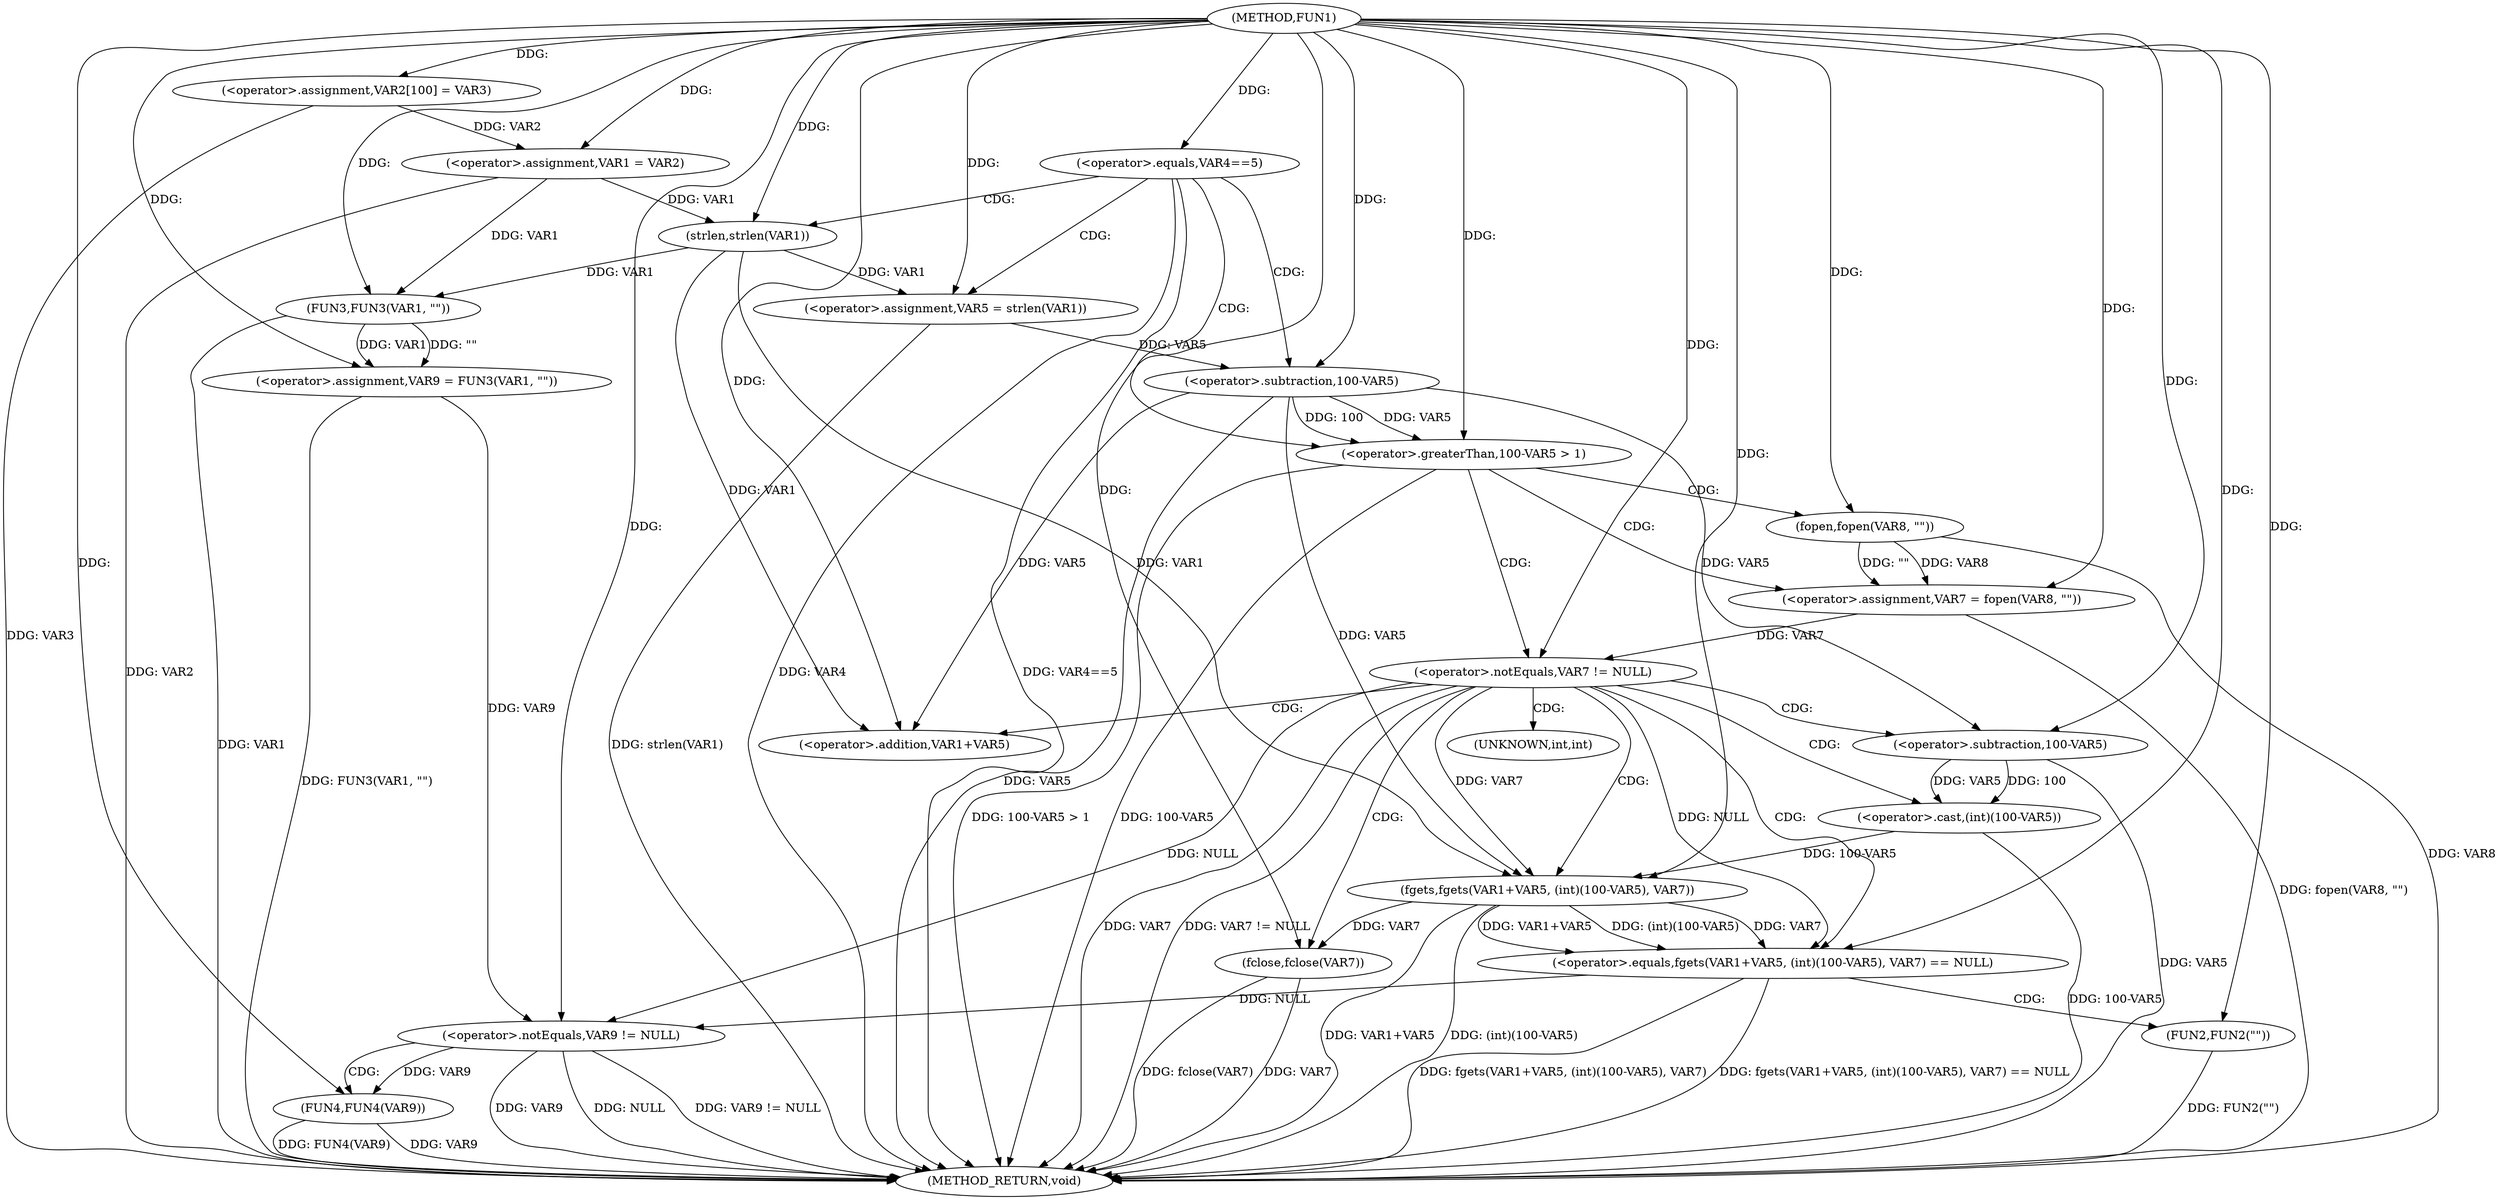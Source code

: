 digraph FUN1 {  
"1000100" [label = "(METHOD,FUN1)" ]
"1000171" [label = "(METHOD_RETURN,void)" ]
"1000104" [label = "(<operator>.assignment,VAR2[100] = VAR3)" ]
"1000107" [label = "(<operator>.assignment,VAR1 = VAR2)" ]
"1000111" [label = "(<operator>.equals,VAR4==5)" ]
"1000117" [label = "(<operator>.assignment,VAR5 = strlen(VAR1))" ]
"1000119" [label = "(strlen,strlen(VAR1))" ]
"1000123" [label = "(<operator>.greaterThan,100-VAR5 > 1)" ]
"1000124" [label = "(<operator>.subtraction,100-VAR5)" ]
"1000129" [label = "(<operator>.assignment,VAR7 = fopen(VAR8, \"\"))" ]
"1000131" [label = "(fopen,fopen(VAR8, \"\"))" ]
"1000135" [label = "(<operator>.notEquals,VAR7 != NULL)" ]
"1000140" [label = "(<operator>.equals,fgets(VAR1+VAR5, (int)(100-VAR5), VAR7) == NULL)" ]
"1000141" [label = "(fgets,fgets(VAR1+VAR5, (int)(100-VAR5), VAR7))" ]
"1000142" [label = "(<operator>.addition,VAR1+VAR5)" ]
"1000145" [label = "(<operator>.cast,(int)(100-VAR5))" ]
"1000147" [label = "(<operator>.subtraction,100-VAR5)" ]
"1000153" [label = "(FUN2,FUN2(\"\"))" ]
"1000155" [label = "(fclose,fclose(VAR7))" ]
"1000159" [label = "(<operator>.assignment,VAR9 = FUN3(VAR1, \"\"))" ]
"1000161" [label = "(FUN3,FUN3(VAR1, \"\"))" ]
"1000165" [label = "(<operator>.notEquals,VAR9 != NULL)" ]
"1000169" [label = "(FUN4,FUN4(VAR9))" ]
"1000146" [label = "(UNKNOWN,int,int)" ]
  "1000124" -> "1000171"  [ label = "DDG: VAR5"] 
  "1000141" -> "1000171"  [ label = "DDG: VAR1+VAR5"] 
  "1000169" -> "1000171"  [ label = "DDG: FUN4(VAR9)"] 
  "1000147" -> "1000171"  [ label = "DDG: VAR5"] 
  "1000153" -> "1000171"  [ label = "DDG: FUN2(\"\")"] 
  "1000111" -> "1000171"  [ label = "DDG: VAR4"] 
  "1000135" -> "1000171"  [ label = "DDG: VAR7 != NULL"] 
  "1000169" -> "1000171"  [ label = "DDG: VAR9"] 
  "1000155" -> "1000171"  [ label = "DDG: VAR7"] 
  "1000117" -> "1000171"  [ label = "DDG: strlen(VAR1)"] 
  "1000161" -> "1000171"  [ label = "DDG: VAR1"] 
  "1000123" -> "1000171"  [ label = "DDG: 100-VAR5 > 1"] 
  "1000131" -> "1000171"  [ label = "DDG: VAR8"] 
  "1000140" -> "1000171"  [ label = "DDG: fgets(VAR1+VAR5, (int)(100-VAR5), VAR7)"] 
  "1000165" -> "1000171"  [ label = "DDG: VAR9"] 
  "1000140" -> "1000171"  [ label = "DDG: fgets(VAR1+VAR5, (int)(100-VAR5), VAR7) == NULL"] 
  "1000155" -> "1000171"  [ label = "DDG: fclose(VAR7)"] 
  "1000165" -> "1000171"  [ label = "DDG: NULL"] 
  "1000135" -> "1000171"  [ label = "DDG: VAR7"] 
  "1000141" -> "1000171"  [ label = "DDG: (int)(100-VAR5)"] 
  "1000145" -> "1000171"  [ label = "DDG: 100-VAR5"] 
  "1000111" -> "1000171"  [ label = "DDG: VAR4==5"] 
  "1000159" -> "1000171"  [ label = "DDG: FUN3(VAR1, \"\")"] 
  "1000104" -> "1000171"  [ label = "DDG: VAR3"] 
  "1000107" -> "1000171"  [ label = "DDG: VAR2"] 
  "1000129" -> "1000171"  [ label = "DDG: fopen(VAR8, \"\")"] 
  "1000123" -> "1000171"  [ label = "DDG: 100-VAR5"] 
  "1000165" -> "1000171"  [ label = "DDG: VAR9 != NULL"] 
  "1000100" -> "1000104"  [ label = "DDG: "] 
  "1000104" -> "1000107"  [ label = "DDG: VAR2"] 
  "1000100" -> "1000107"  [ label = "DDG: "] 
  "1000100" -> "1000111"  [ label = "DDG: "] 
  "1000119" -> "1000117"  [ label = "DDG: VAR1"] 
  "1000100" -> "1000117"  [ label = "DDG: "] 
  "1000107" -> "1000119"  [ label = "DDG: VAR1"] 
  "1000100" -> "1000119"  [ label = "DDG: "] 
  "1000124" -> "1000123"  [ label = "DDG: 100"] 
  "1000124" -> "1000123"  [ label = "DDG: VAR5"] 
  "1000100" -> "1000124"  [ label = "DDG: "] 
  "1000117" -> "1000124"  [ label = "DDG: VAR5"] 
  "1000100" -> "1000123"  [ label = "DDG: "] 
  "1000131" -> "1000129"  [ label = "DDG: VAR8"] 
  "1000131" -> "1000129"  [ label = "DDG: \"\""] 
  "1000100" -> "1000129"  [ label = "DDG: "] 
  "1000100" -> "1000131"  [ label = "DDG: "] 
  "1000129" -> "1000135"  [ label = "DDG: VAR7"] 
  "1000100" -> "1000135"  [ label = "DDG: "] 
  "1000141" -> "1000140"  [ label = "DDG: VAR1+VAR5"] 
  "1000141" -> "1000140"  [ label = "DDG: (int)(100-VAR5)"] 
  "1000141" -> "1000140"  [ label = "DDG: VAR7"] 
  "1000119" -> "1000141"  [ label = "DDG: VAR1"] 
  "1000100" -> "1000141"  [ label = "DDG: "] 
  "1000124" -> "1000141"  [ label = "DDG: VAR5"] 
  "1000119" -> "1000142"  [ label = "DDG: VAR1"] 
  "1000100" -> "1000142"  [ label = "DDG: "] 
  "1000124" -> "1000142"  [ label = "DDG: VAR5"] 
  "1000145" -> "1000141"  [ label = "DDG: 100-VAR5"] 
  "1000147" -> "1000145"  [ label = "DDG: 100"] 
  "1000147" -> "1000145"  [ label = "DDG: VAR5"] 
  "1000100" -> "1000147"  [ label = "DDG: "] 
  "1000124" -> "1000147"  [ label = "DDG: VAR5"] 
  "1000135" -> "1000141"  [ label = "DDG: VAR7"] 
  "1000135" -> "1000140"  [ label = "DDG: NULL"] 
  "1000100" -> "1000140"  [ label = "DDG: "] 
  "1000100" -> "1000153"  [ label = "DDG: "] 
  "1000141" -> "1000155"  [ label = "DDG: VAR7"] 
  "1000100" -> "1000155"  [ label = "DDG: "] 
  "1000161" -> "1000159"  [ label = "DDG: VAR1"] 
  "1000161" -> "1000159"  [ label = "DDG: \"\""] 
  "1000100" -> "1000159"  [ label = "DDG: "] 
  "1000107" -> "1000161"  [ label = "DDG: VAR1"] 
  "1000119" -> "1000161"  [ label = "DDG: VAR1"] 
  "1000100" -> "1000161"  [ label = "DDG: "] 
  "1000159" -> "1000165"  [ label = "DDG: VAR9"] 
  "1000100" -> "1000165"  [ label = "DDG: "] 
  "1000140" -> "1000165"  [ label = "DDG: NULL"] 
  "1000135" -> "1000165"  [ label = "DDG: NULL"] 
  "1000165" -> "1000169"  [ label = "DDG: VAR9"] 
  "1000100" -> "1000169"  [ label = "DDG: "] 
  "1000111" -> "1000117"  [ label = "CDG: "] 
  "1000111" -> "1000123"  [ label = "CDG: "] 
  "1000111" -> "1000124"  [ label = "CDG: "] 
  "1000111" -> "1000119"  [ label = "CDG: "] 
  "1000123" -> "1000131"  [ label = "CDG: "] 
  "1000123" -> "1000129"  [ label = "CDG: "] 
  "1000123" -> "1000135"  [ label = "CDG: "] 
  "1000135" -> "1000142"  [ label = "CDG: "] 
  "1000135" -> "1000155"  [ label = "CDG: "] 
  "1000135" -> "1000141"  [ label = "CDG: "] 
  "1000135" -> "1000147"  [ label = "CDG: "] 
  "1000135" -> "1000145"  [ label = "CDG: "] 
  "1000135" -> "1000146"  [ label = "CDG: "] 
  "1000135" -> "1000140"  [ label = "CDG: "] 
  "1000140" -> "1000153"  [ label = "CDG: "] 
  "1000165" -> "1000169"  [ label = "CDG: "] 
}
